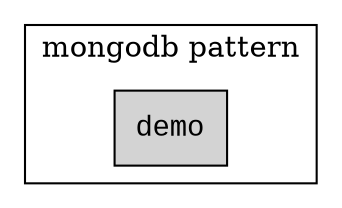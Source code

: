 digraph SubRoadmap {
    // (4) cluster node
    node [shape=record, fontname="Courier New"];
    subgraph cluster_trangle {
        label="mongodb pattern";
        node [style=filled];
        trangle [label="{
            <demo>demo
            }", height=0.5];
    }
/*end*/}